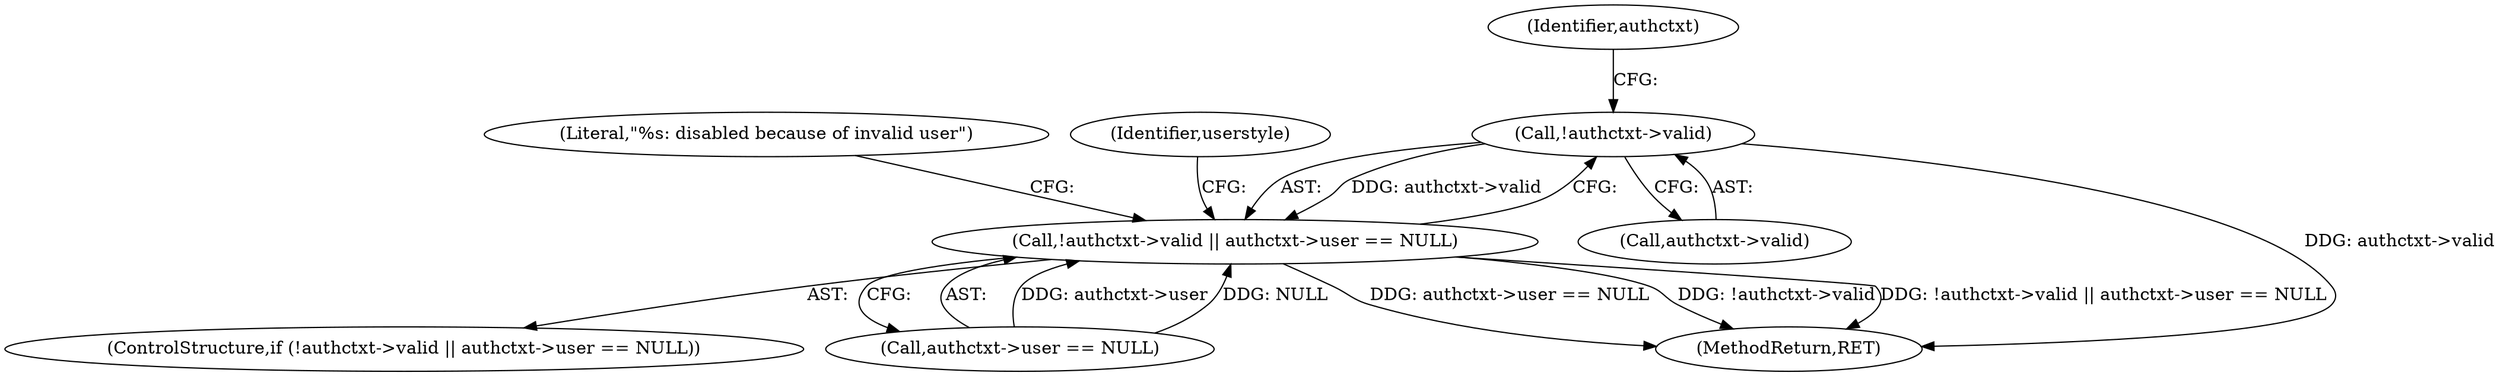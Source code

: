 digraph "0_src_779974d35b4859c07bc3cb8a12c74b43b0a7d1e0_1@pointer" {
"1000407" [label="(Call,!authctxt->valid)"];
"1000406" [label="(Call,!authctxt->valid || authctxt->user == NULL)"];
"1000407" [label="(Call,!authctxt->valid)"];
"1000406" [label="(Call,!authctxt->valid || authctxt->user == NULL)"];
"1000408" [label="(Call,authctxt->valid)"];
"1000405" [label="(ControlStructure,if (!authctxt->valid || authctxt->user == NULL))"];
"1000413" [label="(Identifier,authctxt)"];
"1000411" [label="(Call,authctxt->user == NULL)"];
"1000702" [label="(MethodReturn,RET)"];
"1000418" [label="(Literal,\"%s: disabled because of invalid user\")"];
"1000423" [label="(Identifier,userstyle)"];
"1000407" -> "1000406"  [label="AST: "];
"1000407" -> "1000408"  [label="CFG: "];
"1000408" -> "1000407"  [label="AST: "];
"1000413" -> "1000407"  [label="CFG: "];
"1000406" -> "1000407"  [label="CFG: "];
"1000407" -> "1000702"  [label="DDG: authctxt->valid"];
"1000407" -> "1000406"  [label="DDG: authctxt->valid"];
"1000406" -> "1000405"  [label="AST: "];
"1000406" -> "1000411"  [label="CFG: "];
"1000411" -> "1000406"  [label="AST: "];
"1000418" -> "1000406"  [label="CFG: "];
"1000423" -> "1000406"  [label="CFG: "];
"1000406" -> "1000702"  [label="DDG: authctxt->user == NULL"];
"1000406" -> "1000702"  [label="DDG: !authctxt->valid"];
"1000406" -> "1000702"  [label="DDG: !authctxt->valid || authctxt->user == NULL"];
"1000411" -> "1000406"  [label="DDG: authctxt->user"];
"1000411" -> "1000406"  [label="DDG: NULL"];
}
